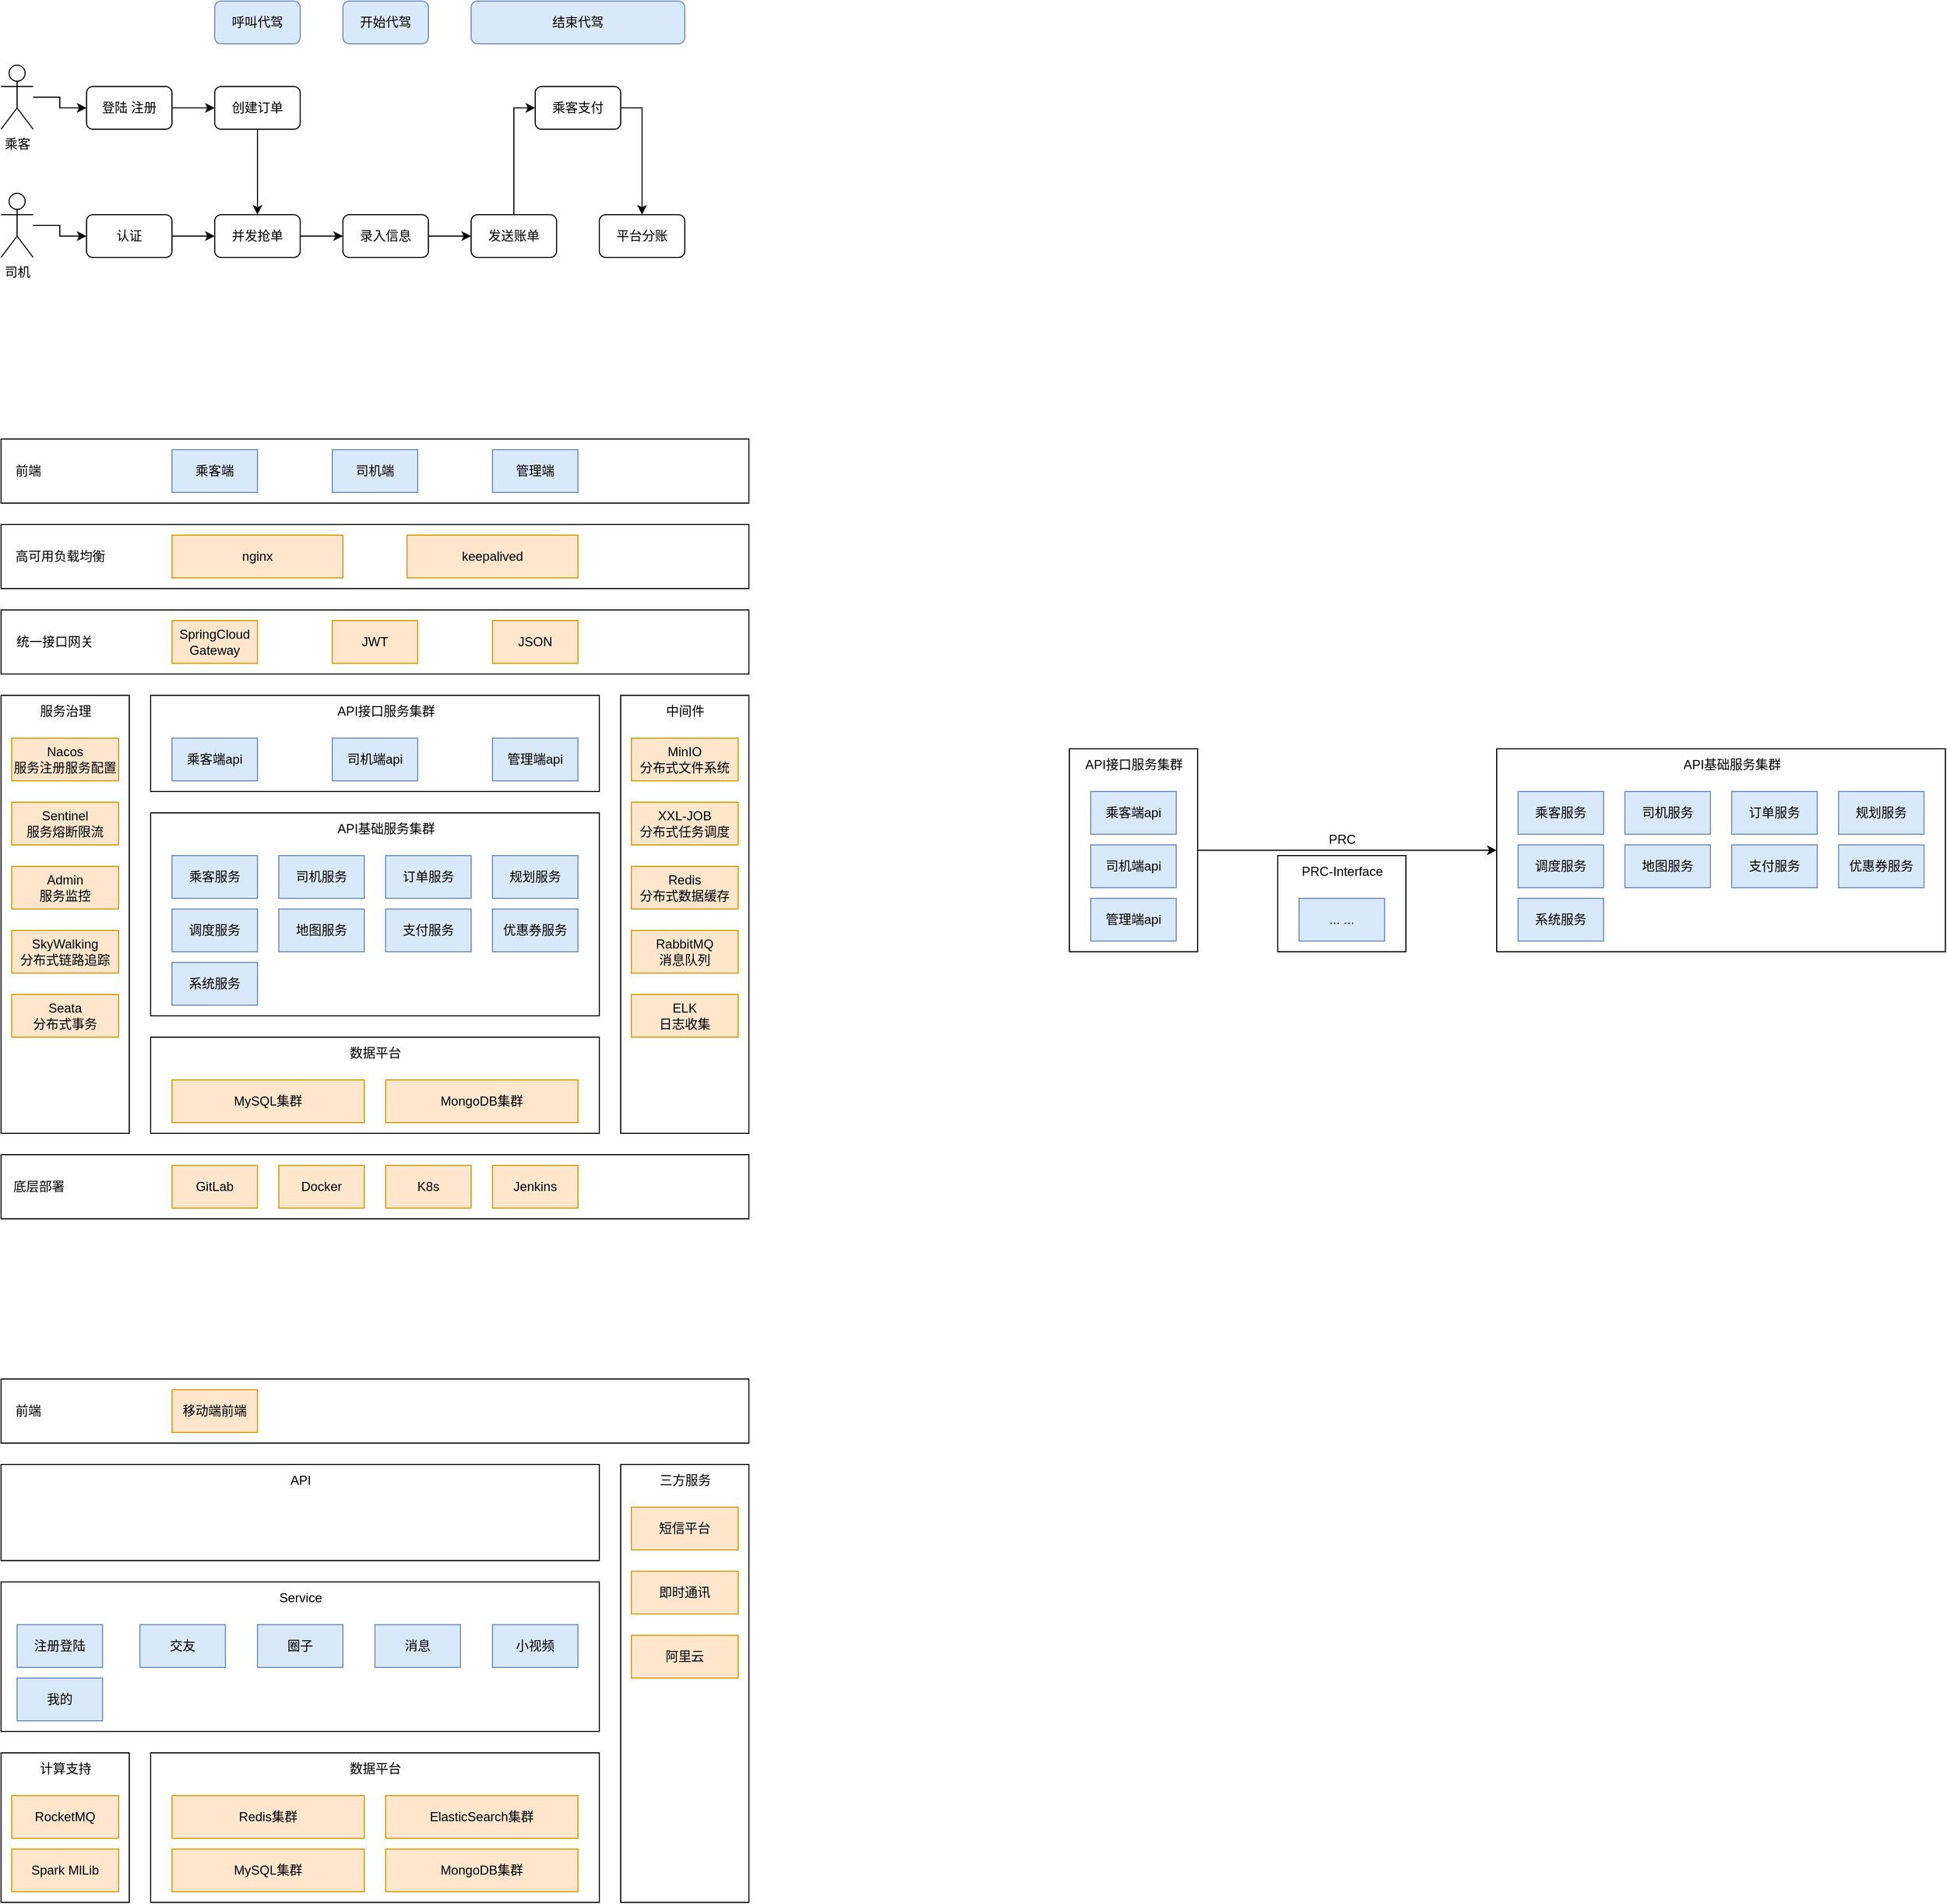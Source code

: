 <mxfile version="24.6.1" type="device">
  <diagram name="第 1 页" id="i8ohXHRqRtl8jZi7-fOs">
    <mxGraphModel dx="1661" dy="1027" grid="1" gridSize="10" guides="1" tooltips="1" connect="1" arrows="1" fold="1" page="0" pageScale="1" pageWidth="827" pageHeight="1169" math="0" shadow="0">
      <root>
        <mxCell id="0" />
        <mxCell id="1" parent="0" />
        <mxCell id="3AzduXFMJaDbBQspYyYb-23" value="" style="rounded=0;whiteSpace=wrap;html=1;align=center;" vertex="1" parent="1">
          <mxGeometry x="40" y="1660" width="120" height="140" as="geometry" />
        </mxCell>
        <mxCell id="Pnsh548gq-xY3glj7dYo-82" value="" style="rounded=0;whiteSpace=wrap;html=1;align=center;" parent="1" vertex="1">
          <mxGeometry x="180" y="990" width="420" height="90" as="geometry" />
        </mxCell>
        <mxCell id="Pnsh548gq-xY3glj7dYo-41" value="" style="rounded=0;whiteSpace=wrap;html=1;align=center;" parent="1" vertex="1">
          <mxGeometry x="40" y="590" width="700" height="60" as="geometry" />
        </mxCell>
        <mxCell id="Pnsh548gq-xY3glj7dYo-30" value="" style="rounded=0;whiteSpace=wrap;html=1;align=center;" parent="1" vertex="1">
          <mxGeometry x="40" y="430" width="700" height="60" as="geometry" />
        </mxCell>
        <mxCell id="Pnsh548gq-xY3glj7dYo-10" value="" style="edgeStyle=orthogonalEdgeStyle;rounded=0;orthogonalLoop=1;jettySize=auto;html=1;" parent="1" source="Pnsh548gq-xY3glj7dYo-1" target="Pnsh548gq-xY3glj7dYo-7" edge="1">
          <mxGeometry relative="1" as="geometry" />
        </mxCell>
        <mxCell id="Pnsh548gq-xY3glj7dYo-1" value="登陆 注册" style="rounded=1;whiteSpace=wrap;html=1;" parent="1" vertex="1">
          <mxGeometry x="120" y="100" width="80" height="40" as="geometry" />
        </mxCell>
        <mxCell id="Pnsh548gq-xY3glj7dYo-9" style="edgeStyle=orthogonalEdgeStyle;rounded=0;orthogonalLoop=1;jettySize=auto;html=1;" parent="1" source="Pnsh548gq-xY3glj7dYo-3" target="Pnsh548gq-xY3glj7dYo-1" edge="1">
          <mxGeometry relative="1" as="geometry" />
        </mxCell>
        <mxCell id="Pnsh548gq-xY3glj7dYo-3" value="乘客" style="shape=umlActor;verticalLabelPosition=bottom;verticalAlign=top;html=1;outlineConnect=0;" parent="1" vertex="1">
          <mxGeometry x="40" y="80" width="30" height="60" as="geometry" />
        </mxCell>
        <mxCell id="Pnsh548gq-xY3glj7dYo-11" style="edgeStyle=orthogonalEdgeStyle;rounded=0;orthogonalLoop=1;jettySize=auto;html=1;entryX=0;entryY=0.5;entryDx=0;entryDy=0;" parent="1" source="Pnsh548gq-xY3glj7dYo-5" target="Pnsh548gq-xY3glj7dYo-6" edge="1">
          <mxGeometry relative="1" as="geometry" />
        </mxCell>
        <mxCell id="Pnsh548gq-xY3glj7dYo-5" value="司机" style="shape=umlActor;verticalLabelPosition=bottom;verticalAlign=top;html=1;outlineConnect=0;" parent="1" vertex="1">
          <mxGeometry x="40" y="200" width="30" height="60" as="geometry" />
        </mxCell>
        <mxCell id="Pnsh548gq-xY3glj7dYo-13" style="edgeStyle=orthogonalEdgeStyle;rounded=0;orthogonalLoop=1;jettySize=auto;html=1;entryX=0;entryY=0.5;entryDx=0;entryDy=0;" parent="1" source="Pnsh548gq-xY3glj7dYo-6" target="Pnsh548gq-xY3glj7dYo-8" edge="1">
          <mxGeometry relative="1" as="geometry" />
        </mxCell>
        <mxCell id="Pnsh548gq-xY3glj7dYo-6" value="认证" style="rounded=1;whiteSpace=wrap;html=1;" parent="1" vertex="1">
          <mxGeometry x="120" y="220" width="80" height="40" as="geometry" />
        </mxCell>
        <mxCell id="Pnsh548gq-xY3glj7dYo-12" style="edgeStyle=orthogonalEdgeStyle;rounded=0;orthogonalLoop=1;jettySize=auto;html=1;entryX=0.5;entryY=0;entryDx=0;entryDy=0;" parent="1" source="Pnsh548gq-xY3glj7dYo-7" target="Pnsh548gq-xY3glj7dYo-8" edge="1">
          <mxGeometry relative="1" as="geometry" />
        </mxCell>
        <mxCell id="Pnsh548gq-xY3glj7dYo-7" value="创建订单" style="rounded=1;whiteSpace=wrap;html=1;" parent="1" vertex="1">
          <mxGeometry x="240" y="100" width="80" height="40" as="geometry" />
        </mxCell>
        <mxCell id="Pnsh548gq-xY3glj7dYo-25" value="" style="edgeStyle=orthogonalEdgeStyle;rounded=0;orthogonalLoop=1;jettySize=auto;html=1;" parent="1" source="Pnsh548gq-xY3glj7dYo-8" target="Pnsh548gq-xY3glj7dYo-24" edge="1">
          <mxGeometry relative="1" as="geometry" />
        </mxCell>
        <mxCell id="Pnsh548gq-xY3glj7dYo-8" value="并发抢单" style="rounded=1;whiteSpace=wrap;html=1;" parent="1" vertex="1">
          <mxGeometry x="240" y="220" width="80" height="40" as="geometry" />
        </mxCell>
        <mxCell id="Pnsh548gq-xY3glj7dYo-14" value="呼叫代驾" style="rounded=1;whiteSpace=wrap;html=1;fillColor=#dae8fc;strokeColor=#6c8ebf;" parent="1" vertex="1">
          <mxGeometry x="240" y="20" width="80" height="40" as="geometry" />
        </mxCell>
        <mxCell id="Pnsh548gq-xY3glj7dYo-15" value="开始代驾" style="rounded=1;whiteSpace=wrap;html=1;fillColor=#dae8fc;strokeColor=#6c8ebf;" parent="1" vertex="1">
          <mxGeometry x="360" y="20" width="80" height="40" as="geometry" />
        </mxCell>
        <mxCell id="Pnsh548gq-xY3glj7dYo-16" value="结束代驾" style="rounded=1;whiteSpace=wrap;html=1;fillColor=#dae8fc;strokeColor=#6c8ebf;" parent="1" vertex="1">
          <mxGeometry x="480" y="20" width="200" height="40" as="geometry" />
        </mxCell>
        <mxCell id="Pnsh548gq-xY3glj7dYo-20" style="edgeStyle=orthogonalEdgeStyle;rounded=0;orthogonalLoop=1;jettySize=auto;html=1;entryX=0;entryY=0.5;entryDx=0;entryDy=0;" parent="1" source="Pnsh548gq-xY3glj7dYo-17" target="Pnsh548gq-xY3glj7dYo-18" edge="1">
          <mxGeometry relative="1" as="geometry" />
        </mxCell>
        <mxCell id="Pnsh548gq-xY3glj7dYo-17" value="发送账单" style="rounded=1;whiteSpace=wrap;html=1;" parent="1" vertex="1">
          <mxGeometry x="480" y="220" width="80" height="40" as="geometry" />
        </mxCell>
        <mxCell id="Pnsh548gq-xY3glj7dYo-23" style="edgeStyle=orthogonalEdgeStyle;rounded=0;orthogonalLoop=1;jettySize=auto;html=1;entryX=0.5;entryY=0;entryDx=0;entryDy=0;" parent="1" source="Pnsh548gq-xY3glj7dYo-18" target="Pnsh548gq-xY3glj7dYo-22" edge="1">
          <mxGeometry relative="1" as="geometry">
            <Array as="points">
              <mxPoint x="640" y="120" />
            </Array>
          </mxGeometry>
        </mxCell>
        <mxCell id="Pnsh548gq-xY3glj7dYo-18" value="乘客支付" style="rounded=1;whiteSpace=wrap;html=1;" parent="1" vertex="1">
          <mxGeometry x="540" y="100" width="80" height="40" as="geometry" />
        </mxCell>
        <mxCell id="Pnsh548gq-xY3glj7dYo-22" value="平台分账" style="rounded=1;whiteSpace=wrap;html=1;" parent="1" vertex="1">
          <mxGeometry x="600" y="220" width="80" height="40" as="geometry" />
        </mxCell>
        <mxCell id="Pnsh548gq-xY3glj7dYo-26" value="" style="edgeStyle=orthogonalEdgeStyle;rounded=0;orthogonalLoop=1;jettySize=auto;html=1;" parent="1" source="Pnsh548gq-xY3glj7dYo-24" target="Pnsh548gq-xY3glj7dYo-17" edge="1">
          <mxGeometry relative="1" as="geometry" />
        </mxCell>
        <mxCell id="Pnsh548gq-xY3glj7dYo-24" value="录入信息" style="rounded=1;whiteSpace=wrap;html=1;" parent="1" vertex="1">
          <mxGeometry x="360" y="220" width="80" height="40" as="geometry" />
        </mxCell>
        <mxCell id="Pnsh548gq-xY3glj7dYo-27" value="乘客端" style="rounded=0;whiteSpace=wrap;html=1;fillColor=#dae8fc;strokeColor=#6c8ebf;" parent="1" vertex="1">
          <mxGeometry x="200" y="440" width="80" height="40" as="geometry" />
        </mxCell>
        <mxCell id="Pnsh548gq-xY3glj7dYo-28" value="司机端" style="rounded=0;whiteSpace=wrap;html=1;fillColor=#dae8fc;strokeColor=#6c8ebf;" parent="1" vertex="1">
          <mxGeometry x="350" y="440" width="80" height="40" as="geometry" />
        </mxCell>
        <mxCell id="Pnsh548gq-xY3glj7dYo-29" value="管理端" style="rounded=0;whiteSpace=wrap;html=1;fillColor=#dae8fc;strokeColor=#6c8ebf;" parent="1" vertex="1">
          <mxGeometry x="500" y="440" width="80" height="40" as="geometry" />
        </mxCell>
        <mxCell id="Pnsh548gq-xY3glj7dYo-31" value="" style="rounded=0;whiteSpace=wrap;html=1;align=center;" parent="1" vertex="1">
          <mxGeometry x="40" y="510" width="700" height="60" as="geometry" />
        </mxCell>
        <mxCell id="Pnsh548gq-xY3glj7dYo-32" value="nginx" style="rounded=0;whiteSpace=wrap;html=1;fillColor=#ffe6cc;strokeColor=#d79b00;" parent="1" vertex="1">
          <mxGeometry x="200" y="520" width="160" height="40" as="geometry" />
        </mxCell>
        <mxCell id="Pnsh548gq-xY3glj7dYo-33" value="keepalived" style="rounded=0;whiteSpace=wrap;html=1;fillColor=#ffe6cc;strokeColor=#d79b00;" parent="1" vertex="1">
          <mxGeometry x="420" y="520" width="160" height="40" as="geometry" />
        </mxCell>
        <mxCell id="Pnsh548gq-xY3glj7dYo-35" value="SpringCloud&lt;div&gt;&lt;span style=&quot;background-color: initial;&quot;&gt;Gateway&lt;/span&gt;&lt;/div&gt;" style="rounded=0;whiteSpace=wrap;html=1;fillColor=#ffe6cc;strokeColor=#d79b00;" parent="1" vertex="1">
          <mxGeometry x="200" y="600" width="80" height="40" as="geometry" />
        </mxCell>
        <mxCell id="Pnsh548gq-xY3glj7dYo-36" value="JWT" style="rounded=0;whiteSpace=wrap;html=1;fillColor=#ffe6cc;strokeColor=#d79b00;" parent="1" vertex="1">
          <mxGeometry x="350" y="600" width="80" height="40" as="geometry" />
        </mxCell>
        <mxCell id="Pnsh548gq-xY3glj7dYo-37" value="JSON" style="rounded=0;whiteSpace=wrap;html=1;fillColor=#ffe6cc;strokeColor=#d79b00;" parent="1" vertex="1">
          <mxGeometry x="500" y="600" width="80" height="40" as="geometry" />
        </mxCell>
        <mxCell id="Pnsh548gq-xY3glj7dYo-40" value="统一接口网关" style="text;html=1;align=center;verticalAlign=middle;resizable=0;points=[];autosize=1;strokeColor=none;fillColor=none;" parent="1" vertex="1">
          <mxGeometry x="40" y="605" width="100" height="30" as="geometry" />
        </mxCell>
        <mxCell id="Pnsh548gq-xY3glj7dYo-42" value="高可用负载均衡" style="text;html=1;align=center;verticalAlign=middle;resizable=0;points=[];autosize=1;strokeColor=none;fillColor=none;" parent="1" vertex="1">
          <mxGeometry x="40" y="525" width="110" height="30" as="geometry" />
        </mxCell>
        <mxCell id="Pnsh548gq-xY3glj7dYo-43" value="前端" style="text;html=1;align=center;verticalAlign=middle;resizable=0;points=[];autosize=1;strokeColor=none;fillColor=none;" parent="1" vertex="1">
          <mxGeometry x="40" y="445" width="50" height="30" as="geometry" />
        </mxCell>
        <mxCell id="Pnsh548gq-xY3glj7dYo-44" value="" style="rounded=0;whiteSpace=wrap;html=1;align=center;" parent="1" vertex="1">
          <mxGeometry x="40" y="670" width="120" height="410" as="geometry" />
        </mxCell>
        <mxCell id="Pnsh548gq-xY3glj7dYo-45" value="服务治理" style="text;html=1;align=center;verticalAlign=middle;resizable=0;points=[];autosize=1;strokeColor=none;fillColor=none;" parent="1" vertex="1">
          <mxGeometry x="65" y="670" width="70" height="30" as="geometry" />
        </mxCell>
        <mxCell id="Pnsh548gq-xY3glj7dYo-49" value="Nacos&lt;div&gt;服务注册服务配置&lt;/div&gt;" style="rounded=0;whiteSpace=wrap;html=1;fillColor=#ffe6cc;strokeColor=#d79b00;" parent="1" vertex="1">
          <mxGeometry x="50" y="710" width="100" height="40" as="geometry" />
        </mxCell>
        <mxCell id="Pnsh548gq-xY3glj7dYo-50" value="Sentinel&lt;div&gt;服务熔断限流&lt;/div&gt;" style="rounded=0;whiteSpace=wrap;html=1;fillColor=#ffe6cc;strokeColor=#d79b00;" parent="1" vertex="1">
          <mxGeometry x="50" y="770" width="100" height="40" as="geometry" />
        </mxCell>
        <mxCell id="Pnsh548gq-xY3glj7dYo-51" value="Admin&lt;div&gt;服务监控&lt;/div&gt;" style="rounded=0;whiteSpace=wrap;html=1;fillColor=#ffe6cc;strokeColor=#d79b00;" parent="1" vertex="1">
          <mxGeometry x="50" y="830" width="100" height="40" as="geometry" />
        </mxCell>
        <mxCell id="Pnsh548gq-xY3glj7dYo-52" value="&lt;div&gt;SkyWalking&lt;/div&gt;分布式链路追踪" style="rounded=0;whiteSpace=wrap;html=1;fillColor=#ffe6cc;strokeColor=#d79b00;" parent="1" vertex="1">
          <mxGeometry x="50" y="890" width="100" height="40" as="geometry" />
        </mxCell>
        <mxCell id="Pnsh548gq-xY3glj7dYo-53" value="" style="rounded=0;whiteSpace=wrap;html=1;align=center;" parent="1" vertex="1">
          <mxGeometry x="180" y="670" width="420" height="90" as="geometry" />
        </mxCell>
        <mxCell id="Pnsh548gq-xY3glj7dYo-54" value="API接口服务集群" style="text;html=1;align=center;verticalAlign=middle;resizable=0;points=[];autosize=1;strokeColor=none;fillColor=none;" parent="1" vertex="1">
          <mxGeometry x="345" y="670" width="110" height="30" as="geometry" />
        </mxCell>
        <mxCell id="Pnsh548gq-xY3glj7dYo-55" value="乘客端api" style="rounded=0;whiteSpace=wrap;html=1;fillColor=#dae8fc;strokeColor=#6c8ebf;" parent="1" vertex="1">
          <mxGeometry x="200" y="710" width="80" height="40" as="geometry" />
        </mxCell>
        <mxCell id="Pnsh548gq-xY3glj7dYo-56" value="司机端api" style="rounded=0;whiteSpace=wrap;html=1;fillColor=#dae8fc;strokeColor=#6c8ebf;" parent="1" vertex="1">
          <mxGeometry x="350" y="710" width="80" height="40" as="geometry" />
        </mxCell>
        <mxCell id="Pnsh548gq-xY3glj7dYo-57" value="管理端api" style="rounded=0;whiteSpace=wrap;html=1;fillColor=#dae8fc;strokeColor=#6c8ebf;" parent="1" vertex="1">
          <mxGeometry x="500" y="710" width="80" height="40" as="geometry" />
        </mxCell>
        <mxCell id="Pnsh548gq-xY3glj7dYo-58" value="" style="rounded=0;whiteSpace=wrap;html=1;align=center;" parent="1" vertex="1">
          <mxGeometry x="180" y="780" width="420" height="190" as="geometry" />
        </mxCell>
        <mxCell id="Pnsh548gq-xY3glj7dYo-59" value="API基础服务集群" style="text;html=1;align=center;verticalAlign=middle;resizable=0;points=[];autosize=1;strokeColor=none;fillColor=none;" parent="1" vertex="1">
          <mxGeometry x="345" y="780" width="110" height="30" as="geometry" />
        </mxCell>
        <mxCell id="Pnsh548gq-xY3glj7dYo-60" value="乘客服务" style="rounded=0;whiteSpace=wrap;html=1;fillColor=#dae8fc;strokeColor=#6c8ebf;" parent="1" vertex="1">
          <mxGeometry x="200" y="820" width="80" height="40" as="geometry" />
        </mxCell>
        <mxCell id="Pnsh548gq-xY3glj7dYo-61" value="司机服务" style="rounded=0;whiteSpace=wrap;html=1;fillColor=#dae8fc;strokeColor=#6c8ebf;" parent="1" vertex="1">
          <mxGeometry x="300" y="820" width="80" height="40" as="geometry" />
        </mxCell>
        <mxCell id="Pnsh548gq-xY3glj7dYo-62" value="订单服务" style="rounded=0;whiteSpace=wrap;html=1;fillColor=#dae8fc;strokeColor=#6c8ebf;" parent="1" vertex="1">
          <mxGeometry x="400" y="820" width="80" height="40" as="geometry" />
        </mxCell>
        <mxCell id="Pnsh548gq-xY3glj7dYo-63" value="规划服务" style="rounded=0;whiteSpace=wrap;html=1;fillColor=#dae8fc;strokeColor=#6c8ebf;" parent="1" vertex="1">
          <mxGeometry x="500" y="820" width="80" height="40" as="geometry" />
        </mxCell>
        <mxCell id="Pnsh548gq-xY3glj7dYo-65" value="调度服务" style="rounded=0;whiteSpace=wrap;html=1;fillColor=#dae8fc;strokeColor=#6c8ebf;" parent="1" vertex="1">
          <mxGeometry x="200" y="870" width="80" height="40" as="geometry" />
        </mxCell>
        <mxCell id="Pnsh548gq-xY3glj7dYo-66" value="地图服务" style="rounded=0;whiteSpace=wrap;html=1;fillColor=#dae8fc;strokeColor=#6c8ebf;" parent="1" vertex="1">
          <mxGeometry x="300" y="870" width="80" height="40" as="geometry" />
        </mxCell>
        <mxCell id="Pnsh548gq-xY3glj7dYo-67" value="支付服务" style="rounded=0;whiteSpace=wrap;html=1;fillColor=#dae8fc;strokeColor=#6c8ebf;" parent="1" vertex="1">
          <mxGeometry x="400" y="870" width="80" height="40" as="geometry" />
        </mxCell>
        <mxCell id="Pnsh548gq-xY3glj7dYo-68" value="优惠券服务" style="rounded=0;whiteSpace=wrap;html=1;fillColor=#dae8fc;strokeColor=#6c8ebf;" parent="1" vertex="1">
          <mxGeometry x="500" y="870" width="80" height="40" as="geometry" />
        </mxCell>
        <mxCell id="Pnsh548gq-xY3glj7dYo-69" value="系统服务" style="rounded=0;whiteSpace=wrap;html=1;fillColor=#dae8fc;strokeColor=#6c8ebf;" parent="1" vertex="1">
          <mxGeometry x="200" y="920" width="80" height="40" as="geometry" />
        </mxCell>
        <mxCell id="Pnsh548gq-xY3glj7dYo-70" value="" style="rounded=0;whiteSpace=wrap;html=1;align=center;" parent="1" vertex="1">
          <mxGeometry x="620" y="670" width="120" height="410" as="geometry" />
        </mxCell>
        <mxCell id="Pnsh548gq-xY3glj7dYo-71" value="中间件" style="text;html=1;align=center;verticalAlign=middle;resizable=0;points=[];autosize=1;strokeColor=none;fillColor=none;" parent="1" vertex="1">
          <mxGeometry x="650" y="670" width="60" height="30" as="geometry" />
        </mxCell>
        <mxCell id="Pnsh548gq-xY3glj7dYo-72" value="MinIO&lt;div&gt;分布式文件系统&lt;/div&gt;" style="rounded=0;whiteSpace=wrap;html=1;fillColor=#ffe6cc;strokeColor=#d79b00;" parent="1" vertex="1">
          <mxGeometry x="630" y="710" width="100" height="40" as="geometry" />
        </mxCell>
        <mxCell id="Pnsh548gq-xY3glj7dYo-73" value="XXL-JOB&lt;div&gt;分布式任务调度&lt;/div&gt;" style="rounded=0;whiteSpace=wrap;html=1;fillColor=#ffe6cc;strokeColor=#d79b00;" parent="1" vertex="1">
          <mxGeometry x="630" y="770" width="100" height="40" as="geometry" />
        </mxCell>
        <mxCell id="Pnsh548gq-xY3glj7dYo-74" value="Redis&lt;div&gt;分布式数据缓存&lt;/div&gt;" style="rounded=0;whiteSpace=wrap;html=1;fillColor=#ffe6cc;strokeColor=#d79b00;" parent="1" vertex="1">
          <mxGeometry x="630" y="830" width="100" height="40" as="geometry" />
        </mxCell>
        <mxCell id="Pnsh548gq-xY3glj7dYo-75" value="&lt;div&gt;RabbitMQ&lt;/div&gt;消息队列" style="rounded=0;whiteSpace=wrap;html=1;fillColor=#ffe6cc;strokeColor=#d79b00;" parent="1" vertex="1">
          <mxGeometry x="630" y="890" width="100" height="40" as="geometry" />
        </mxCell>
        <mxCell id="Pnsh548gq-xY3glj7dYo-78" value="ELK&lt;div&gt;&lt;/div&gt;&lt;div&gt;日志收集&lt;/div&gt;" style="rounded=0;whiteSpace=wrap;html=1;fillColor=#ffe6cc;strokeColor=#d79b00;" parent="1" vertex="1">
          <mxGeometry x="630" y="950" width="100" height="40" as="geometry" />
        </mxCell>
        <mxCell id="Pnsh548gq-xY3glj7dYo-79" value="Seata&lt;div&gt;&lt;/div&gt;&lt;div&gt;分布式事务&lt;/div&gt;" style="rounded=0;whiteSpace=wrap;html=1;fillColor=#ffe6cc;strokeColor=#d79b00;" parent="1" vertex="1">
          <mxGeometry x="50" y="950" width="100" height="40" as="geometry" />
        </mxCell>
        <mxCell id="Pnsh548gq-xY3glj7dYo-80" value="MySQL集群" style="rounded=0;whiteSpace=wrap;html=1;fillColor=#ffe6cc;strokeColor=#d79b00;" parent="1" vertex="1">
          <mxGeometry x="200" y="1030" width="180" height="40" as="geometry" />
        </mxCell>
        <mxCell id="Pnsh548gq-xY3glj7dYo-81" value="MongoDB集群" style="rounded=0;whiteSpace=wrap;html=1;fillColor=#ffe6cc;strokeColor=#d79b00;" parent="1" vertex="1">
          <mxGeometry x="400" y="1030" width="180" height="40" as="geometry" />
        </mxCell>
        <mxCell id="Pnsh548gq-xY3glj7dYo-83" value="数据平台" style="text;html=1;align=center;verticalAlign=middle;resizable=0;points=[];autosize=1;strokeColor=none;fillColor=none;" parent="1" vertex="1">
          <mxGeometry x="355" y="990" width="70" height="30" as="geometry" />
        </mxCell>
        <mxCell id="Pnsh548gq-xY3glj7dYo-92" value="" style="rounded=0;whiteSpace=wrap;html=1;align=center;" parent="1" vertex="1">
          <mxGeometry x="40" y="1100" width="700" height="60" as="geometry" />
        </mxCell>
        <mxCell id="Pnsh548gq-xY3glj7dYo-93" value="底层部署" style="text;html=1;align=center;verticalAlign=middle;resizable=0;points=[];autosize=1;strokeColor=none;fillColor=none;" parent="1" vertex="1">
          <mxGeometry x="40" y="1115" width="70" height="30" as="geometry" />
        </mxCell>
        <mxCell id="Pnsh548gq-xY3glj7dYo-94" value="GitLab" style="rounded=0;whiteSpace=wrap;html=1;fillColor=#ffe6cc;strokeColor=#d79b00;" parent="1" vertex="1">
          <mxGeometry x="200" y="1110" width="80" height="40" as="geometry" />
        </mxCell>
        <mxCell id="Pnsh548gq-xY3glj7dYo-96" value="Docker" style="rounded=0;whiteSpace=wrap;html=1;fillColor=#ffe6cc;strokeColor=#d79b00;" parent="1" vertex="1">
          <mxGeometry x="300" y="1110" width="80" height="40" as="geometry" />
        </mxCell>
        <mxCell id="Pnsh548gq-xY3glj7dYo-97" value="K8s" style="rounded=0;whiteSpace=wrap;html=1;fillColor=#ffe6cc;strokeColor=#d79b00;" parent="1" vertex="1">
          <mxGeometry x="400" y="1110" width="80" height="40" as="geometry" />
        </mxCell>
        <mxCell id="Pnsh548gq-xY3glj7dYo-98" value="Jenkins" style="rounded=0;whiteSpace=wrap;html=1;fillColor=#ffe6cc;strokeColor=#d79b00;" parent="1" vertex="1">
          <mxGeometry x="500" y="1110" width="80" height="40" as="geometry" />
        </mxCell>
        <mxCell id="Pnsh548gq-xY3glj7dYo-117" style="edgeStyle=orthogonalEdgeStyle;rounded=0;orthogonalLoop=1;jettySize=auto;html=1;entryX=0;entryY=0.5;entryDx=0;entryDy=0;" parent="1" source="Pnsh548gq-xY3glj7dYo-99" target="Pnsh548gq-xY3glj7dYo-104" edge="1">
          <mxGeometry relative="1" as="geometry" />
        </mxCell>
        <mxCell id="Pnsh548gq-xY3glj7dYo-99" value="" style="rounded=0;whiteSpace=wrap;html=1;align=center;" parent="1" vertex="1">
          <mxGeometry x="1040" y="720" width="120" height="190" as="geometry" />
        </mxCell>
        <mxCell id="Pnsh548gq-xY3glj7dYo-101" value="乘客端api" style="rounded=0;whiteSpace=wrap;html=1;fillColor=#dae8fc;strokeColor=#6c8ebf;" parent="1" vertex="1">
          <mxGeometry x="1060" y="760" width="80" height="40" as="geometry" />
        </mxCell>
        <mxCell id="Pnsh548gq-xY3glj7dYo-102" value="司机端api" style="rounded=0;whiteSpace=wrap;html=1;fillColor=#dae8fc;strokeColor=#6c8ebf;" parent="1" vertex="1">
          <mxGeometry x="1060" y="810" width="80" height="40" as="geometry" />
        </mxCell>
        <mxCell id="Pnsh548gq-xY3glj7dYo-103" value="管理端api" style="rounded=0;whiteSpace=wrap;html=1;fillColor=#dae8fc;strokeColor=#6c8ebf;" parent="1" vertex="1">
          <mxGeometry x="1060" y="860" width="80" height="40" as="geometry" />
        </mxCell>
        <mxCell id="Pnsh548gq-xY3glj7dYo-104" value="" style="rounded=0;whiteSpace=wrap;html=1;align=center;" parent="1" vertex="1">
          <mxGeometry x="1440" y="720" width="420" height="190" as="geometry" />
        </mxCell>
        <mxCell id="Pnsh548gq-xY3glj7dYo-105" value="API基础服务集群" style="text;html=1;align=center;verticalAlign=middle;resizable=0;points=[];autosize=1;strokeColor=none;fillColor=none;" parent="1" vertex="1">
          <mxGeometry x="1605" y="720" width="110" height="30" as="geometry" />
        </mxCell>
        <mxCell id="Pnsh548gq-xY3glj7dYo-106" value="乘客服务" style="rounded=0;whiteSpace=wrap;html=1;fillColor=#dae8fc;strokeColor=#6c8ebf;" parent="1" vertex="1">
          <mxGeometry x="1460" y="760" width="80" height="40" as="geometry" />
        </mxCell>
        <mxCell id="Pnsh548gq-xY3glj7dYo-107" value="司机服务" style="rounded=0;whiteSpace=wrap;html=1;fillColor=#dae8fc;strokeColor=#6c8ebf;" parent="1" vertex="1">
          <mxGeometry x="1560" y="760" width="80" height="40" as="geometry" />
        </mxCell>
        <mxCell id="Pnsh548gq-xY3glj7dYo-108" value="订单服务" style="rounded=0;whiteSpace=wrap;html=1;fillColor=#dae8fc;strokeColor=#6c8ebf;" parent="1" vertex="1">
          <mxGeometry x="1660" y="760" width="80" height="40" as="geometry" />
        </mxCell>
        <mxCell id="Pnsh548gq-xY3glj7dYo-109" value="规划服务" style="rounded=0;whiteSpace=wrap;html=1;fillColor=#dae8fc;strokeColor=#6c8ebf;" parent="1" vertex="1">
          <mxGeometry x="1760" y="760" width="80" height="40" as="geometry" />
        </mxCell>
        <mxCell id="Pnsh548gq-xY3glj7dYo-110" value="调度服务" style="rounded=0;whiteSpace=wrap;html=1;fillColor=#dae8fc;strokeColor=#6c8ebf;" parent="1" vertex="1">
          <mxGeometry x="1460" y="810" width="80" height="40" as="geometry" />
        </mxCell>
        <mxCell id="Pnsh548gq-xY3glj7dYo-111" value="地图服务" style="rounded=0;whiteSpace=wrap;html=1;fillColor=#dae8fc;strokeColor=#6c8ebf;" parent="1" vertex="1">
          <mxGeometry x="1560" y="810" width="80" height="40" as="geometry" />
        </mxCell>
        <mxCell id="Pnsh548gq-xY3glj7dYo-112" value="支付服务" style="rounded=0;whiteSpace=wrap;html=1;fillColor=#dae8fc;strokeColor=#6c8ebf;" parent="1" vertex="1">
          <mxGeometry x="1660" y="810" width="80" height="40" as="geometry" />
        </mxCell>
        <mxCell id="Pnsh548gq-xY3glj7dYo-113" value="优惠券服务" style="rounded=0;whiteSpace=wrap;html=1;fillColor=#dae8fc;strokeColor=#6c8ebf;" parent="1" vertex="1">
          <mxGeometry x="1760" y="810" width="80" height="40" as="geometry" />
        </mxCell>
        <mxCell id="Pnsh548gq-xY3glj7dYo-114" value="系统服务" style="rounded=0;whiteSpace=wrap;html=1;fillColor=#dae8fc;strokeColor=#6c8ebf;" parent="1" vertex="1">
          <mxGeometry x="1460" y="860" width="80" height="40" as="geometry" />
        </mxCell>
        <mxCell id="Pnsh548gq-xY3glj7dYo-115" value="API接口服务集群" style="text;html=1;align=center;verticalAlign=middle;resizable=0;points=[];autosize=1;strokeColor=none;fillColor=none;" parent="1" vertex="1">
          <mxGeometry x="1045" y="720" width="110" height="30" as="geometry" />
        </mxCell>
        <mxCell id="Pnsh548gq-xY3glj7dYo-118" value="" style="rounded=0;whiteSpace=wrap;html=1;align=center;" parent="1" vertex="1">
          <mxGeometry x="1235" y="820" width="120" height="90" as="geometry" />
        </mxCell>
        <mxCell id="Pnsh548gq-xY3glj7dYo-119" value="PRC" style="text;html=1;align=center;verticalAlign=middle;resizable=0;points=[];autosize=1;strokeColor=none;fillColor=none;" parent="1" vertex="1">
          <mxGeometry x="1270" y="790" width="50" height="30" as="geometry" />
        </mxCell>
        <mxCell id="Pnsh548gq-xY3glj7dYo-120" value="&lt;font style=&quot;font-size: 12px;&quot;&gt;PRC-Interface&lt;/font&gt;" style="text;html=1;align=center;verticalAlign=middle;resizable=0;points=[];autosize=1;strokeColor=none;fillColor=none;" parent="1" vertex="1">
          <mxGeometry x="1245" y="820" width="100" height="30" as="geometry" />
        </mxCell>
        <mxCell id="Pnsh548gq-xY3glj7dYo-123" value="... ..." style="rounded=0;whiteSpace=wrap;html=1;fillColor=#dae8fc;strokeColor=#6c8ebf;" parent="1" vertex="1">
          <mxGeometry x="1255" y="860" width="80" height="40" as="geometry" />
        </mxCell>
        <mxCell id="3AzduXFMJaDbBQspYyYb-2" value="" style="rounded=0;whiteSpace=wrap;html=1;align=center;" vertex="1" parent="1">
          <mxGeometry x="40" y="1310" width="700" height="60" as="geometry" />
        </mxCell>
        <mxCell id="3AzduXFMJaDbBQspYyYb-3" value="移动端前端" style="rounded=0;whiteSpace=wrap;html=1;fillColor=#ffe6cc;strokeColor=#d79b00;" vertex="1" parent="1">
          <mxGeometry x="200" y="1320" width="80" height="40" as="geometry" />
        </mxCell>
        <mxCell id="3AzduXFMJaDbBQspYyYb-4" value="前端" style="text;html=1;align=center;verticalAlign=middle;resizable=0;points=[];autosize=1;strokeColor=none;fillColor=none;" vertex="1" parent="1">
          <mxGeometry x="40" y="1325" width="50" height="30" as="geometry" />
        </mxCell>
        <mxCell id="3AzduXFMJaDbBQspYyYb-5" value="" style="rounded=0;whiteSpace=wrap;html=1;align=center;" vertex="1" parent="1">
          <mxGeometry x="620" y="1390" width="120" height="410" as="geometry" />
        </mxCell>
        <mxCell id="3AzduXFMJaDbBQspYyYb-6" value="三方服务" style="text;html=1;align=center;verticalAlign=middle;resizable=0;points=[];autosize=1;strokeColor=none;fillColor=none;" vertex="1" parent="1">
          <mxGeometry x="645" y="1390" width="70" height="30" as="geometry" />
        </mxCell>
        <mxCell id="3AzduXFMJaDbBQspYyYb-7" value="短信平台" style="rounded=0;whiteSpace=wrap;html=1;fillColor=#ffe6cc;strokeColor=#d79b00;" vertex="1" parent="1">
          <mxGeometry x="630" y="1430" width="100" height="40" as="geometry" />
        </mxCell>
        <mxCell id="3AzduXFMJaDbBQspYyYb-8" value="即时通讯" style="rounded=0;whiteSpace=wrap;html=1;fillColor=#ffe6cc;strokeColor=#d79b00;" vertex="1" parent="1">
          <mxGeometry x="630" y="1490" width="100" height="40" as="geometry" />
        </mxCell>
        <mxCell id="3AzduXFMJaDbBQspYyYb-9" value="阿里云" style="rounded=0;whiteSpace=wrap;html=1;fillColor=#ffe6cc;strokeColor=#d79b00;" vertex="1" parent="1">
          <mxGeometry x="630" y="1550" width="100" height="40" as="geometry" />
        </mxCell>
        <mxCell id="3AzduXFMJaDbBQspYyYb-10" value="" style="rounded=0;whiteSpace=wrap;html=1;align=center;" vertex="1" parent="1">
          <mxGeometry x="180" y="1660" width="420" height="140" as="geometry" />
        </mxCell>
        <mxCell id="3AzduXFMJaDbBQspYyYb-11" value="数据平台" style="text;html=1;align=center;verticalAlign=middle;resizable=0;points=[];autosize=1;strokeColor=none;fillColor=none;" vertex="1" parent="1">
          <mxGeometry x="355" y="1660" width="70" height="30" as="geometry" />
        </mxCell>
        <mxCell id="3AzduXFMJaDbBQspYyYb-12" value="MySQL集群" style="rounded=0;whiteSpace=wrap;html=1;fillColor=#ffe6cc;strokeColor=#d79b00;" vertex="1" parent="1">
          <mxGeometry x="200" y="1750" width="180" height="40" as="geometry" />
        </mxCell>
        <mxCell id="3AzduXFMJaDbBQspYyYb-13" value="MongoDB集群" style="rounded=0;whiteSpace=wrap;html=1;fillColor=#ffe6cc;strokeColor=#d79b00;" vertex="1" parent="1">
          <mxGeometry x="400" y="1750" width="180" height="40" as="geometry" />
        </mxCell>
        <mxCell id="3AzduXFMJaDbBQspYyYb-16" value="ElasticSearch集群" style="rounded=0;whiteSpace=wrap;html=1;fillColor=#ffe6cc;strokeColor=#d79b00;" vertex="1" parent="1">
          <mxGeometry x="400" y="1700" width="180" height="40" as="geometry" />
        </mxCell>
        <mxCell id="3AzduXFMJaDbBQspYyYb-17" value="Redis集群" style="rounded=0;whiteSpace=wrap;html=1;fillColor=#ffe6cc;strokeColor=#d79b00;" vertex="1" parent="1">
          <mxGeometry x="200" y="1700" width="180" height="40" as="geometry" />
        </mxCell>
        <mxCell id="3AzduXFMJaDbBQspYyYb-19" value="Spark MlLib" style="rounded=0;whiteSpace=wrap;html=1;fillColor=#ffe6cc;strokeColor=#d79b00;" vertex="1" parent="1">
          <mxGeometry x="50" y="1750" width="100" height="40" as="geometry" />
        </mxCell>
        <mxCell id="3AzduXFMJaDbBQspYyYb-20" value="RocketMQ" style="rounded=0;whiteSpace=wrap;html=1;fillColor=#ffe6cc;strokeColor=#d79b00;" vertex="1" parent="1">
          <mxGeometry x="50" y="1700" width="100" height="40" as="geometry" />
        </mxCell>
        <mxCell id="3AzduXFMJaDbBQspYyYb-15" value="计算支持" style="text;html=1;align=center;verticalAlign=middle;resizable=0;points=[];autosize=1;strokeColor=none;fillColor=none;" vertex="1" parent="1">
          <mxGeometry x="65" y="1660" width="70" height="30" as="geometry" />
        </mxCell>
        <mxCell id="3AzduXFMJaDbBQspYyYb-21" value="" style="rounded=0;whiteSpace=wrap;html=1;align=center;" vertex="1" parent="1">
          <mxGeometry x="40" y="1390" width="560" height="90" as="geometry" />
        </mxCell>
        <mxCell id="3AzduXFMJaDbBQspYyYb-22" value="API" style="text;html=1;align=center;verticalAlign=middle;resizable=0;points=[];autosize=1;strokeColor=none;fillColor=none;" vertex="1" parent="1">
          <mxGeometry x="300" y="1390" width="40" height="30" as="geometry" />
        </mxCell>
        <mxCell id="3AzduXFMJaDbBQspYyYb-27" value="" style="rounded=0;whiteSpace=wrap;html=1;align=center;" vertex="1" parent="1">
          <mxGeometry x="40" y="1500" width="560" height="140" as="geometry" />
        </mxCell>
        <mxCell id="3AzduXFMJaDbBQspYyYb-24" value="Service" style="text;html=1;align=center;verticalAlign=middle;resizable=0;points=[];autosize=1;strokeColor=none;fillColor=none;" vertex="1" parent="1">
          <mxGeometry x="290" y="1500" width="60" height="30" as="geometry" />
        </mxCell>
        <mxCell id="3AzduXFMJaDbBQspYyYb-28" value="注册登陆" style="rounded=0;whiteSpace=wrap;html=1;fillColor=#dae8fc;strokeColor=#6c8ebf;" vertex="1" parent="1">
          <mxGeometry x="55" y="1540" width="80" height="40" as="geometry" />
        </mxCell>
        <mxCell id="3AzduXFMJaDbBQspYyYb-29" value="交友" style="rounded=0;whiteSpace=wrap;html=1;fillColor=#dae8fc;strokeColor=#6c8ebf;" vertex="1" parent="1">
          <mxGeometry x="170" y="1540" width="80" height="40" as="geometry" />
        </mxCell>
        <mxCell id="3AzduXFMJaDbBQspYyYb-30" value="圈子" style="rounded=0;whiteSpace=wrap;html=1;fillColor=#dae8fc;strokeColor=#6c8ebf;" vertex="1" parent="1">
          <mxGeometry x="280" y="1540" width="80" height="40" as="geometry" />
        </mxCell>
        <mxCell id="3AzduXFMJaDbBQspYyYb-31" value="消息" style="rounded=0;whiteSpace=wrap;html=1;fillColor=#dae8fc;strokeColor=#6c8ebf;" vertex="1" parent="1">
          <mxGeometry x="390" y="1540" width="80" height="40" as="geometry" />
        </mxCell>
        <mxCell id="3AzduXFMJaDbBQspYyYb-32" value="小视频" style="rounded=0;whiteSpace=wrap;html=1;fillColor=#dae8fc;strokeColor=#6c8ebf;" vertex="1" parent="1">
          <mxGeometry x="500" y="1540" width="80" height="40" as="geometry" />
        </mxCell>
        <mxCell id="3AzduXFMJaDbBQspYyYb-35" value="我的" style="rounded=0;whiteSpace=wrap;html=1;fillColor=#dae8fc;strokeColor=#6c8ebf;" vertex="1" parent="1">
          <mxGeometry x="55" y="1590" width="80" height="40" as="geometry" />
        </mxCell>
      </root>
    </mxGraphModel>
  </diagram>
</mxfile>
